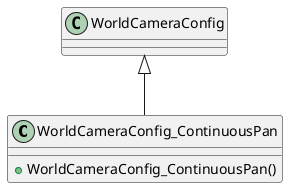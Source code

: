 @startuml
class WorldCameraConfig_ContinuousPan {
    + WorldCameraConfig_ContinuousPan()
}
WorldCameraConfig <|-- WorldCameraConfig_ContinuousPan
@enduml
